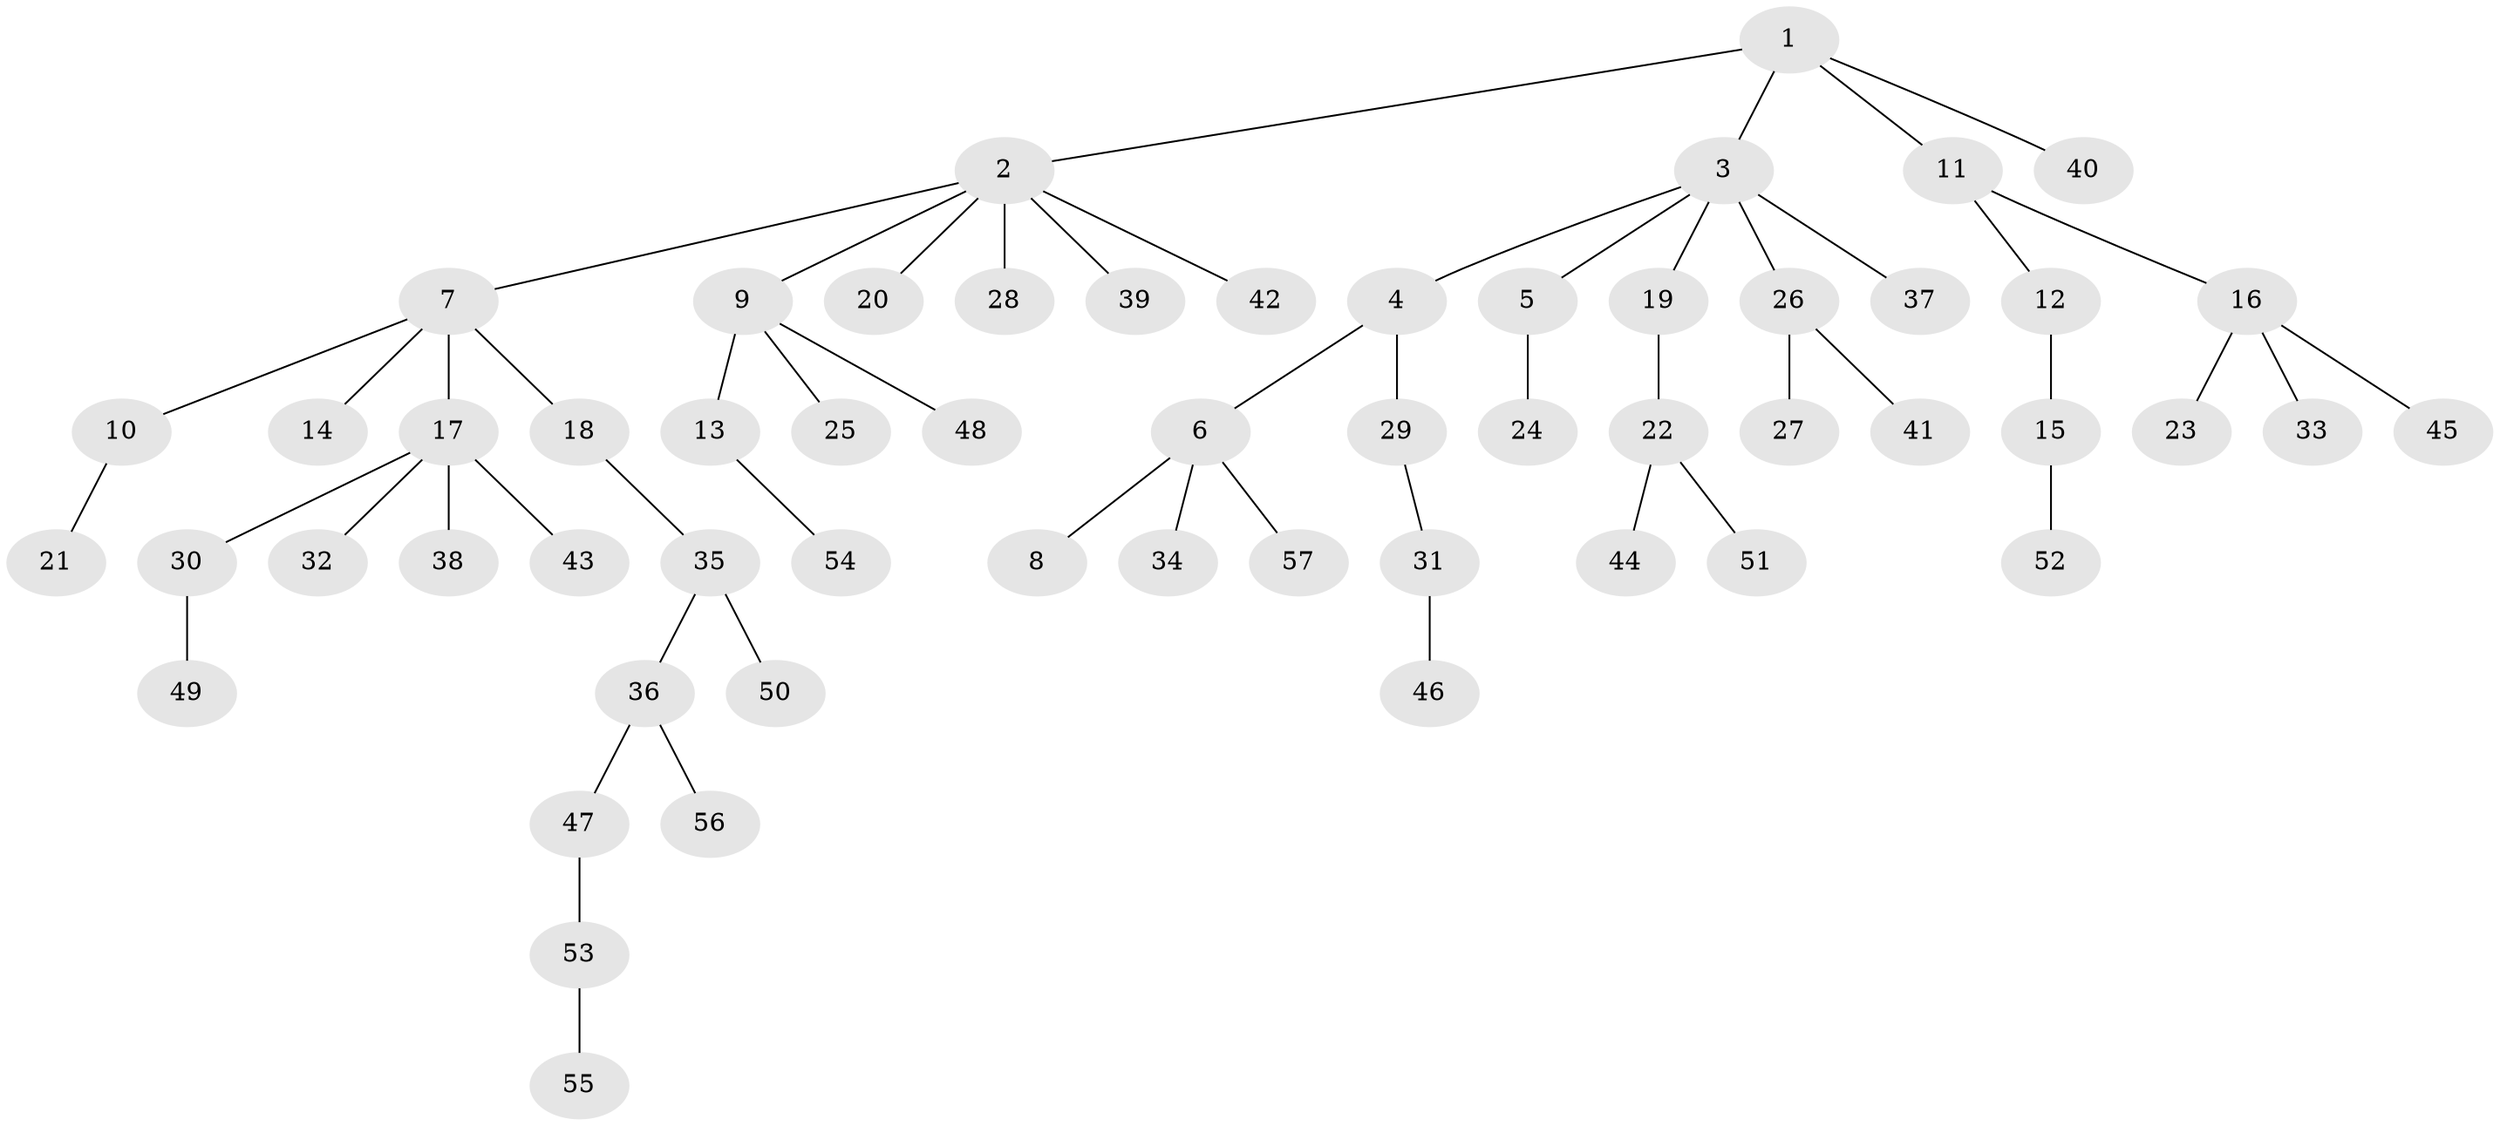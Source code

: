 // coarse degree distribution, {2: 0.2222222222222222, 4: 0.1111111111111111, 3: 0.16666666666666666, 1: 0.5}
// Generated by graph-tools (version 1.1) at 2025/37/03/04/25 23:37:20]
// undirected, 57 vertices, 56 edges
graph export_dot {
  node [color=gray90,style=filled];
  1;
  2;
  3;
  4;
  5;
  6;
  7;
  8;
  9;
  10;
  11;
  12;
  13;
  14;
  15;
  16;
  17;
  18;
  19;
  20;
  21;
  22;
  23;
  24;
  25;
  26;
  27;
  28;
  29;
  30;
  31;
  32;
  33;
  34;
  35;
  36;
  37;
  38;
  39;
  40;
  41;
  42;
  43;
  44;
  45;
  46;
  47;
  48;
  49;
  50;
  51;
  52;
  53;
  54;
  55;
  56;
  57;
  1 -- 2;
  1 -- 3;
  1 -- 11;
  1 -- 40;
  2 -- 7;
  2 -- 9;
  2 -- 20;
  2 -- 28;
  2 -- 39;
  2 -- 42;
  3 -- 4;
  3 -- 5;
  3 -- 19;
  3 -- 26;
  3 -- 37;
  4 -- 6;
  4 -- 29;
  5 -- 24;
  6 -- 8;
  6 -- 34;
  6 -- 57;
  7 -- 10;
  7 -- 14;
  7 -- 17;
  7 -- 18;
  9 -- 13;
  9 -- 25;
  9 -- 48;
  10 -- 21;
  11 -- 12;
  11 -- 16;
  12 -- 15;
  13 -- 54;
  15 -- 52;
  16 -- 23;
  16 -- 33;
  16 -- 45;
  17 -- 30;
  17 -- 32;
  17 -- 38;
  17 -- 43;
  18 -- 35;
  19 -- 22;
  22 -- 44;
  22 -- 51;
  26 -- 27;
  26 -- 41;
  29 -- 31;
  30 -- 49;
  31 -- 46;
  35 -- 36;
  35 -- 50;
  36 -- 47;
  36 -- 56;
  47 -- 53;
  53 -- 55;
}
